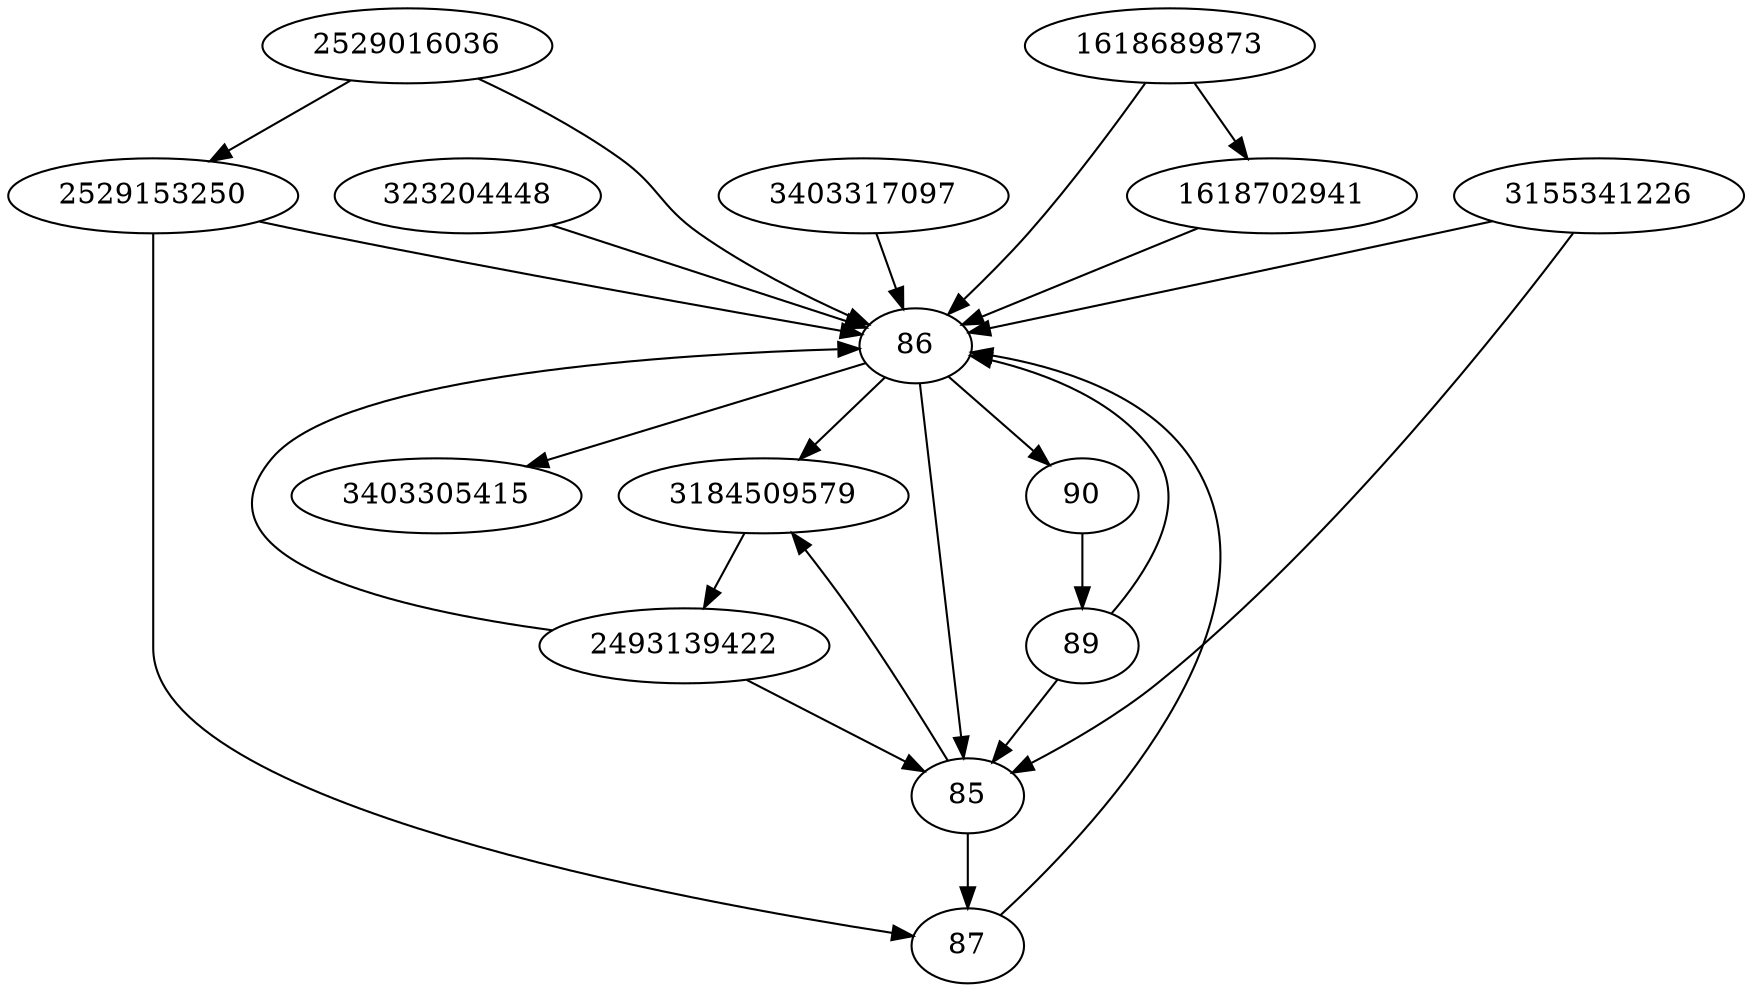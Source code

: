 strict digraph  {
323204448;
2529153250;
2529016036;
3403305415;
3403317097;
3155341226;
3184509579;
1618689873;
85;
86;
87;
89;
90;
1618702941;
2493139422;
323204448 -> 86;
2529153250 -> 87;
2529153250 -> 86;
2529016036 -> 2529153250;
2529016036 -> 86;
3403317097 -> 86;
3155341226 -> 85;
3155341226 -> 86;
3184509579 -> 2493139422;
1618689873 -> 86;
1618689873 -> 1618702941;
85 -> 3184509579;
85 -> 87;
86 -> 3403305415;
86 -> 90;
86 -> 3184509579;
86 -> 85;
87 -> 86;
89 -> 86;
89 -> 85;
90 -> 89;
1618702941 -> 86;
2493139422 -> 85;
2493139422 -> 86;
}
